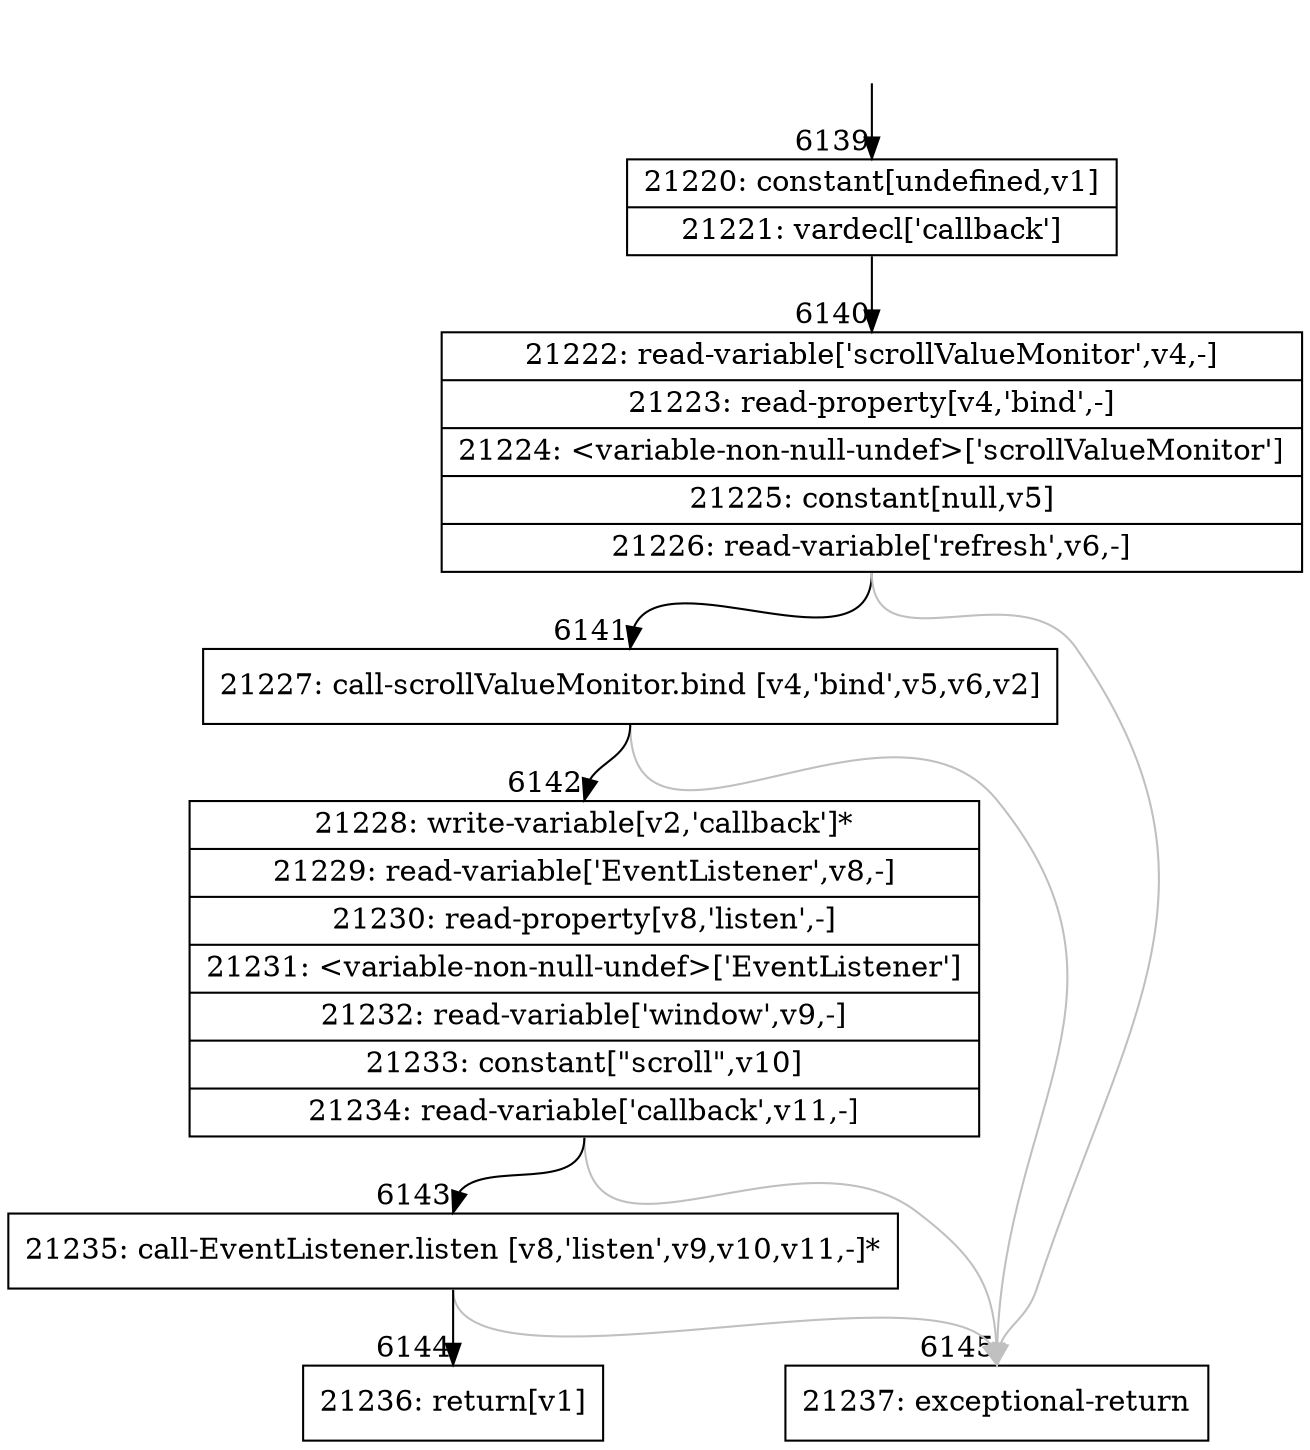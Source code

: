 digraph {
rankdir="TD"
BB_entry423[shape=none,label=""];
BB_entry423 -> BB6139 [tailport=s, headport=n, headlabel="    6139"]
BB6139 [shape=record label="{21220: constant[undefined,v1]|21221: vardecl['callback']}" ] 
BB6139 -> BB6140 [tailport=s, headport=n, headlabel="      6140"]
BB6140 [shape=record label="{21222: read-variable['scrollValueMonitor',v4,-]|21223: read-property[v4,'bind',-]|21224: \<variable-non-null-undef\>['scrollValueMonitor']|21225: constant[null,v5]|21226: read-variable['refresh',v6,-]}" ] 
BB6140 -> BB6141 [tailport=s, headport=n, headlabel="      6141"]
BB6140 -> BB6145 [tailport=s, headport=n, color=gray, headlabel="      6145"]
BB6141 [shape=record label="{21227: call-scrollValueMonitor.bind [v4,'bind',v5,v6,v2]}" ] 
BB6141 -> BB6142 [tailport=s, headport=n, headlabel="      6142"]
BB6141 -> BB6145 [tailport=s, headport=n, color=gray]
BB6142 [shape=record label="{21228: write-variable[v2,'callback']*|21229: read-variable['EventListener',v8,-]|21230: read-property[v8,'listen',-]|21231: \<variable-non-null-undef\>['EventListener']|21232: read-variable['window',v9,-]|21233: constant[\"scroll\",v10]|21234: read-variable['callback',v11,-]}" ] 
BB6142 -> BB6143 [tailport=s, headport=n, headlabel="      6143"]
BB6142 -> BB6145 [tailport=s, headport=n, color=gray]
BB6143 [shape=record label="{21235: call-EventListener.listen [v8,'listen',v9,v10,v11,-]*}" ] 
BB6143 -> BB6144 [tailport=s, headport=n, headlabel="      6144"]
BB6143 -> BB6145 [tailport=s, headport=n, color=gray]
BB6144 [shape=record label="{21236: return[v1]}" ] 
BB6145 [shape=record label="{21237: exceptional-return}" ] 
//#$~ 10902
}
